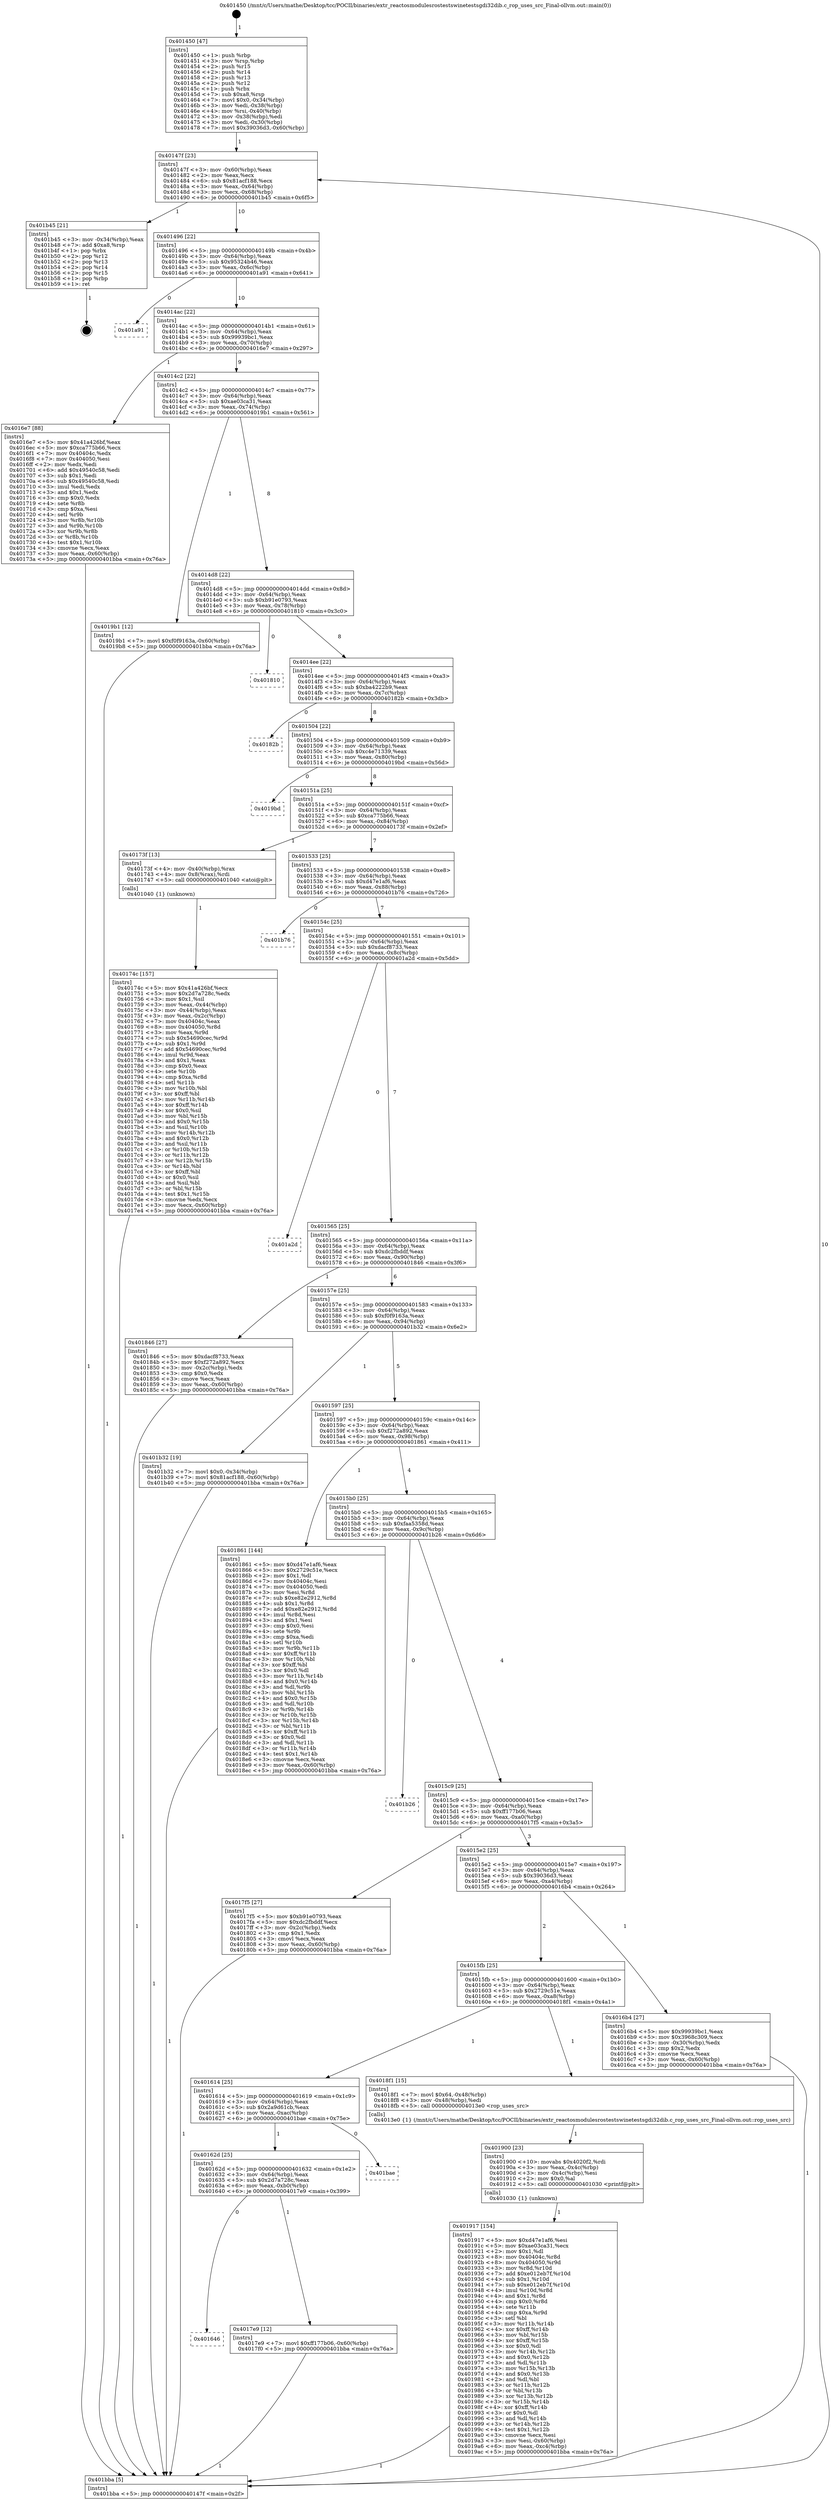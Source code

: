 digraph "0x401450" {
  label = "0x401450 (/mnt/c/Users/mathe/Desktop/tcc/POCII/binaries/extr_reactosmodulesrostestswinetestsgdi32dib.c_rop_uses_src_Final-ollvm.out::main(0))"
  labelloc = "t"
  node[shape=record]

  Entry [label="",width=0.3,height=0.3,shape=circle,fillcolor=black,style=filled]
  "0x40147f" [label="{
     0x40147f [23]\l
     | [instrs]\l
     &nbsp;&nbsp;0x40147f \<+3\>: mov -0x60(%rbp),%eax\l
     &nbsp;&nbsp;0x401482 \<+2\>: mov %eax,%ecx\l
     &nbsp;&nbsp;0x401484 \<+6\>: sub $0x81acf188,%ecx\l
     &nbsp;&nbsp;0x40148a \<+3\>: mov %eax,-0x64(%rbp)\l
     &nbsp;&nbsp;0x40148d \<+3\>: mov %ecx,-0x68(%rbp)\l
     &nbsp;&nbsp;0x401490 \<+6\>: je 0000000000401b45 \<main+0x6f5\>\l
  }"]
  "0x401b45" [label="{
     0x401b45 [21]\l
     | [instrs]\l
     &nbsp;&nbsp;0x401b45 \<+3\>: mov -0x34(%rbp),%eax\l
     &nbsp;&nbsp;0x401b48 \<+7\>: add $0xa8,%rsp\l
     &nbsp;&nbsp;0x401b4f \<+1\>: pop %rbx\l
     &nbsp;&nbsp;0x401b50 \<+2\>: pop %r12\l
     &nbsp;&nbsp;0x401b52 \<+2\>: pop %r13\l
     &nbsp;&nbsp;0x401b54 \<+2\>: pop %r14\l
     &nbsp;&nbsp;0x401b56 \<+2\>: pop %r15\l
     &nbsp;&nbsp;0x401b58 \<+1\>: pop %rbp\l
     &nbsp;&nbsp;0x401b59 \<+1\>: ret\l
  }"]
  "0x401496" [label="{
     0x401496 [22]\l
     | [instrs]\l
     &nbsp;&nbsp;0x401496 \<+5\>: jmp 000000000040149b \<main+0x4b\>\l
     &nbsp;&nbsp;0x40149b \<+3\>: mov -0x64(%rbp),%eax\l
     &nbsp;&nbsp;0x40149e \<+5\>: sub $0x95324b46,%eax\l
     &nbsp;&nbsp;0x4014a3 \<+3\>: mov %eax,-0x6c(%rbp)\l
     &nbsp;&nbsp;0x4014a6 \<+6\>: je 0000000000401a91 \<main+0x641\>\l
  }"]
  Exit [label="",width=0.3,height=0.3,shape=circle,fillcolor=black,style=filled,peripheries=2]
  "0x401a91" [label="{
     0x401a91\l
  }", style=dashed]
  "0x4014ac" [label="{
     0x4014ac [22]\l
     | [instrs]\l
     &nbsp;&nbsp;0x4014ac \<+5\>: jmp 00000000004014b1 \<main+0x61\>\l
     &nbsp;&nbsp;0x4014b1 \<+3\>: mov -0x64(%rbp),%eax\l
     &nbsp;&nbsp;0x4014b4 \<+5\>: sub $0x99939bc1,%eax\l
     &nbsp;&nbsp;0x4014b9 \<+3\>: mov %eax,-0x70(%rbp)\l
     &nbsp;&nbsp;0x4014bc \<+6\>: je 00000000004016e7 \<main+0x297\>\l
  }"]
  "0x401917" [label="{
     0x401917 [154]\l
     | [instrs]\l
     &nbsp;&nbsp;0x401917 \<+5\>: mov $0xd47e1af6,%esi\l
     &nbsp;&nbsp;0x40191c \<+5\>: mov $0xae03ca31,%ecx\l
     &nbsp;&nbsp;0x401921 \<+2\>: mov $0x1,%dl\l
     &nbsp;&nbsp;0x401923 \<+8\>: mov 0x40404c,%r8d\l
     &nbsp;&nbsp;0x40192b \<+8\>: mov 0x404050,%r9d\l
     &nbsp;&nbsp;0x401933 \<+3\>: mov %r8d,%r10d\l
     &nbsp;&nbsp;0x401936 \<+7\>: add $0xe012eb7f,%r10d\l
     &nbsp;&nbsp;0x40193d \<+4\>: sub $0x1,%r10d\l
     &nbsp;&nbsp;0x401941 \<+7\>: sub $0xe012eb7f,%r10d\l
     &nbsp;&nbsp;0x401948 \<+4\>: imul %r10d,%r8d\l
     &nbsp;&nbsp;0x40194c \<+4\>: and $0x1,%r8d\l
     &nbsp;&nbsp;0x401950 \<+4\>: cmp $0x0,%r8d\l
     &nbsp;&nbsp;0x401954 \<+4\>: sete %r11b\l
     &nbsp;&nbsp;0x401958 \<+4\>: cmp $0xa,%r9d\l
     &nbsp;&nbsp;0x40195c \<+3\>: setl %bl\l
     &nbsp;&nbsp;0x40195f \<+3\>: mov %r11b,%r14b\l
     &nbsp;&nbsp;0x401962 \<+4\>: xor $0xff,%r14b\l
     &nbsp;&nbsp;0x401966 \<+3\>: mov %bl,%r15b\l
     &nbsp;&nbsp;0x401969 \<+4\>: xor $0xff,%r15b\l
     &nbsp;&nbsp;0x40196d \<+3\>: xor $0x0,%dl\l
     &nbsp;&nbsp;0x401970 \<+3\>: mov %r14b,%r12b\l
     &nbsp;&nbsp;0x401973 \<+4\>: and $0x0,%r12b\l
     &nbsp;&nbsp;0x401977 \<+3\>: and %dl,%r11b\l
     &nbsp;&nbsp;0x40197a \<+3\>: mov %r15b,%r13b\l
     &nbsp;&nbsp;0x40197d \<+4\>: and $0x0,%r13b\l
     &nbsp;&nbsp;0x401981 \<+2\>: and %dl,%bl\l
     &nbsp;&nbsp;0x401983 \<+3\>: or %r11b,%r12b\l
     &nbsp;&nbsp;0x401986 \<+3\>: or %bl,%r13b\l
     &nbsp;&nbsp;0x401989 \<+3\>: xor %r13b,%r12b\l
     &nbsp;&nbsp;0x40198c \<+3\>: or %r15b,%r14b\l
     &nbsp;&nbsp;0x40198f \<+4\>: xor $0xff,%r14b\l
     &nbsp;&nbsp;0x401993 \<+3\>: or $0x0,%dl\l
     &nbsp;&nbsp;0x401996 \<+3\>: and %dl,%r14b\l
     &nbsp;&nbsp;0x401999 \<+3\>: or %r14b,%r12b\l
     &nbsp;&nbsp;0x40199c \<+4\>: test $0x1,%r12b\l
     &nbsp;&nbsp;0x4019a0 \<+3\>: cmovne %ecx,%esi\l
     &nbsp;&nbsp;0x4019a3 \<+3\>: mov %esi,-0x60(%rbp)\l
     &nbsp;&nbsp;0x4019a6 \<+6\>: mov %eax,-0xc4(%rbp)\l
     &nbsp;&nbsp;0x4019ac \<+5\>: jmp 0000000000401bba \<main+0x76a\>\l
  }"]
  "0x4016e7" [label="{
     0x4016e7 [88]\l
     | [instrs]\l
     &nbsp;&nbsp;0x4016e7 \<+5\>: mov $0x41a426bf,%eax\l
     &nbsp;&nbsp;0x4016ec \<+5\>: mov $0xca775b66,%ecx\l
     &nbsp;&nbsp;0x4016f1 \<+7\>: mov 0x40404c,%edx\l
     &nbsp;&nbsp;0x4016f8 \<+7\>: mov 0x404050,%esi\l
     &nbsp;&nbsp;0x4016ff \<+2\>: mov %edx,%edi\l
     &nbsp;&nbsp;0x401701 \<+6\>: add $0x49540c58,%edi\l
     &nbsp;&nbsp;0x401707 \<+3\>: sub $0x1,%edi\l
     &nbsp;&nbsp;0x40170a \<+6\>: sub $0x49540c58,%edi\l
     &nbsp;&nbsp;0x401710 \<+3\>: imul %edi,%edx\l
     &nbsp;&nbsp;0x401713 \<+3\>: and $0x1,%edx\l
     &nbsp;&nbsp;0x401716 \<+3\>: cmp $0x0,%edx\l
     &nbsp;&nbsp;0x401719 \<+4\>: sete %r8b\l
     &nbsp;&nbsp;0x40171d \<+3\>: cmp $0xa,%esi\l
     &nbsp;&nbsp;0x401720 \<+4\>: setl %r9b\l
     &nbsp;&nbsp;0x401724 \<+3\>: mov %r8b,%r10b\l
     &nbsp;&nbsp;0x401727 \<+3\>: and %r9b,%r10b\l
     &nbsp;&nbsp;0x40172a \<+3\>: xor %r9b,%r8b\l
     &nbsp;&nbsp;0x40172d \<+3\>: or %r8b,%r10b\l
     &nbsp;&nbsp;0x401730 \<+4\>: test $0x1,%r10b\l
     &nbsp;&nbsp;0x401734 \<+3\>: cmovne %ecx,%eax\l
     &nbsp;&nbsp;0x401737 \<+3\>: mov %eax,-0x60(%rbp)\l
     &nbsp;&nbsp;0x40173a \<+5\>: jmp 0000000000401bba \<main+0x76a\>\l
  }"]
  "0x4014c2" [label="{
     0x4014c2 [22]\l
     | [instrs]\l
     &nbsp;&nbsp;0x4014c2 \<+5\>: jmp 00000000004014c7 \<main+0x77\>\l
     &nbsp;&nbsp;0x4014c7 \<+3\>: mov -0x64(%rbp),%eax\l
     &nbsp;&nbsp;0x4014ca \<+5\>: sub $0xae03ca31,%eax\l
     &nbsp;&nbsp;0x4014cf \<+3\>: mov %eax,-0x74(%rbp)\l
     &nbsp;&nbsp;0x4014d2 \<+6\>: je 00000000004019b1 \<main+0x561\>\l
  }"]
  "0x401900" [label="{
     0x401900 [23]\l
     | [instrs]\l
     &nbsp;&nbsp;0x401900 \<+10\>: movabs $0x4020f2,%rdi\l
     &nbsp;&nbsp;0x40190a \<+3\>: mov %eax,-0x4c(%rbp)\l
     &nbsp;&nbsp;0x40190d \<+3\>: mov -0x4c(%rbp),%esi\l
     &nbsp;&nbsp;0x401910 \<+2\>: mov $0x0,%al\l
     &nbsp;&nbsp;0x401912 \<+5\>: call 0000000000401030 \<printf@plt\>\l
     | [calls]\l
     &nbsp;&nbsp;0x401030 \{1\} (unknown)\l
  }"]
  "0x4019b1" [label="{
     0x4019b1 [12]\l
     | [instrs]\l
     &nbsp;&nbsp;0x4019b1 \<+7\>: movl $0xf0f9163a,-0x60(%rbp)\l
     &nbsp;&nbsp;0x4019b8 \<+5\>: jmp 0000000000401bba \<main+0x76a\>\l
  }"]
  "0x4014d8" [label="{
     0x4014d8 [22]\l
     | [instrs]\l
     &nbsp;&nbsp;0x4014d8 \<+5\>: jmp 00000000004014dd \<main+0x8d\>\l
     &nbsp;&nbsp;0x4014dd \<+3\>: mov -0x64(%rbp),%eax\l
     &nbsp;&nbsp;0x4014e0 \<+5\>: sub $0xb91e0793,%eax\l
     &nbsp;&nbsp;0x4014e5 \<+3\>: mov %eax,-0x78(%rbp)\l
     &nbsp;&nbsp;0x4014e8 \<+6\>: je 0000000000401810 \<main+0x3c0\>\l
  }"]
  "0x401646" [label="{
     0x401646\l
  }", style=dashed]
  "0x401810" [label="{
     0x401810\l
  }", style=dashed]
  "0x4014ee" [label="{
     0x4014ee [22]\l
     | [instrs]\l
     &nbsp;&nbsp;0x4014ee \<+5\>: jmp 00000000004014f3 \<main+0xa3\>\l
     &nbsp;&nbsp;0x4014f3 \<+3\>: mov -0x64(%rbp),%eax\l
     &nbsp;&nbsp;0x4014f6 \<+5\>: sub $0xba4222b9,%eax\l
     &nbsp;&nbsp;0x4014fb \<+3\>: mov %eax,-0x7c(%rbp)\l
     &nbsp;&nbsp;0x4014fe \<+6\>: je 000000000040182b \<main+0x3db\>\l
  }"]
  "0x4017e9" [label="{
     0x4017e9 [12]\l
     | [instrs]\l
     &nbsp;&nbsp;0x4017e9 \<+7\>: movl $0xff177b06,-0x60(%rbp)\l
     &nbsp;&nbsp;0x4017f0 \<+5\>: jmp 0000000000401bba \<main+0x76a\>\l
  }"]
  "0x40182b" [label="{
     0x40182b\l
  }", style=dashed]
  "0x401504" [label="{
     0x401504 [22]\l
     | [instrs]\l
     &nbsp;&nbsp;0x401504 \<+5\>: jmp 0000000000401509 \<main+0xb9\>\l
     &nbsp;&nbsp;0x401509 \<+3\>: mov -0x64(%rbp),%eax\l
     &nbsp;&nbsp;0x40150c \<+5\>: sub $0xc4e71339,%eax\l
     &nbsp;&nbsp;0x401511 \<+3\>: mov %eax,-0x80(%rbp)\l
     &nbsp;&nbsp;0x401514 \<+6\>: je 00000000004019bd \<main+0x56d\>\l
  }"]
  "0x40162d" [label="{
     0x40162d [25]\l
     | [instrs]\l
     &nbsp;&nbsp;0x40162d \<+5\>: jmp 0000000000401632 \<main+0x1e2\>\l
     &nbsp;&nbsp;0x401632 \<+3\>: mov -0x64(%rbp),%eax\l
     &nbsp;&nbsp;0x401635 \<+5\>: sub $0x2d7a728c,%eax\l
     &nbsp;&nbsp;0x40163a \<+6\>: mov %eax,-0xb0(%rbp)\l
     &nbsp;&nbsp;0x401640 \<+6\>: je 00000000004017e9 \<main+0x399\>\l
  }"]
  "0x4019bd" [label="{
     0x4019bd\l
  }", style=dashed]
  "0x40151a" [label="{
     0x40151a [25]\l
     | [instrs]\l
     &nbsp;&nbsp;0x40151a \<+5\>: jmp 000000000040151f \<main+0xcf\>\l
     &nbsp;&nbsp;0x40151f \<+3\>: mov -0x64(%rbp),%eax\l
     &nbsp;&nbsp;0x401522 \<+5\>: sub $0xca775b66,%eax\l
     &nbsp;&nbsp;0x401527 \<+6\>: mov %eax,-0x84(%rbp)\l
     &nbsp;&nbsp;0x40152d \<+6\>: je 000000000040173f \<main+0x2ef\>\l
  }"]
  "0x401bae" [label="{
     0x401bae\l
  }", style=dashed]
  "0x40173f" [label="{
     0x40173f [13]\l
     | [instrs]\l
     &nbsp;&nbsp;0x40173f \<+4\>: mov -0x40(%rbp),%rax\l
     &nbsp;&nbsp;0x401743 \<+4\>: mov 0x8(%rax),%rdi\l
     &nbsp;&nbsp;0x401747 \<+5\>: call 0000000000401040 \<atoi@plt\>\l
     | [calls]\l
     &nbsp;&nbsp;0x401040 \{1\} (unknown)\l
  }"]
  "0x401533" [label="{
     0x401533 [25]\l
     | [instrs]\l
     &nbsp;&nbsp;0x401533 \<+5\>: jmp 0000000000401538 \<main+0xe8\>\l
     &nbsp;&nbsp;0x401538 \<+3\>: mov -0x64(%rbp),%eax\l
     &nbsp;&nbsp;0x40153b \<+5\>: sub $0xd47e1af6,%eax\l
     &nbsp;&nbsp;0x401540 \<+6\>: mov %eax,-0x88(%rbp)\l
     &nbsp;&nbsp;0x401546 \<+6\>: je 0000000000401b76 \<main+0x726\>\l
  }"]
  "0x401614" [label="{
     0x401614 [25]\l
     | [instrs]\l
     &nbsp;&nbsp;0x401614 \<+5\>: jmp 0000000000401619 \<main+0x1c9\>\l
     &nbsp;&nbsp;0x401619 \<+3\>: mov -0x64(%rbp),%eax\l
     &nbsp;&nbsp;0x40161c \<+5\>: sub $0x2a9d61cb,%eax\l
     &nbsp;&nbsp;0x401621 \<+6\>: mov %eax,-0xac(%rbp)\l
     &nbsp;&nbsp;0x401627 \<+6\>: je 0000000000401bae \<main+0x75e\>\l
  }"]
  "0x401b76" [label="{
     0x401b76\l
  }", style=dashed]
  "0x40154c" [label="{
     0x40154c [25]\l
     | [instrs]\l
     &nbsp;&nbsp;0x40154c \<+5\>: jmp 0000000000401551 \<main+0x101\>\l
     &nbsp;&nbsp;0x401551 \<+3\>: mov -0x64(%rbp),%eax\l
     &nbsp;&nbsp;0x401554 \<+5\>: sub $0xdacf8733,%eax\l
     &nbsp;&nbsp;0x401559 \<+6\>: mov %eax,-0x8c(%rbp)\l
     &nbsp;&nbsp;0x40155f \<+6\>: je 0000000000401a2d \<main+0x5dd\>\l
  }"]
  "0x4018f1" [label="{
     0x4018f1 [15]\l
     | [instrs]\l
     &nbsp;&nbsp;0x4018f1 \<+7\>: movl $0x64,-0x48(%rbp)\l
     &nbsp;&nbsp;0x4018f8 \<+3\>: mov -0x48(%rbp),%edi\l
     &nbsp;&nbsp;0x4018fb \<+5\>: call 00000000004013e0 \<rop_uses_src\>\l
     | [calls]\l
     &nbsp;&nbsp;0x4013e0 \{1\} (/mnt/c/Users/mathe/Desktop/tcc/POCII/binaries/extr_reactosmodulesrostestswinetestsgdi32dib.c_rop_uses_src_Final-ollvm.out::rop_uses_src)\l
  }"]
  "0x401a2d" [label="{
     0x401a2d\l
  }", style=dashed]
  "0x401565" [label="{
     0x401565 [25]\l
     | [instrs]\l
     &nbsp;&nbsp;0x401565 \<+5\>: jmp 000000000040156a \<main+0x11a\>\l
     &nbsp;&nbsp;0x40156a \<+3\>: mov -0x64(%rbp),%eax\l
     &nbsp;&nbsp;0x40156d \<+5\>: sub $0xdc2fbddf,%eax\l
     &nbsp;&nbsp;0x401572 \<+6\>: mov %eax,-0x90(%rbp)\l
     &nbsp;&nbsp;0x401578 \<+6\>: je 0000000000401846 \<main+0x3f6\>\l
  }"]
  "0x40174c" [label="{
     0x40174c [157]\l
     | [instrs]\l
     &nbsp;&nbsp;0x40174c \<+5\>: mov $0x41a426bf,%ecx\l
     &nbsp;&nbsp;0x401751 \<+5\>: mov $0x2d7a728c,%edx\l
     &nbsp;&nbsp;0x401756 \<+3\>: mov $0x1,%sil\l
     &nbsp;&nbsp;0x401759 \<+3\>: mov %eax,-0x44(%rbp)\l
     &nbsp;&nbsp;0x40175c \<+3\>: mov -0x44(%rbp),%eax\l
     &nbsp;&nbsp;0x40175f \<+3\>: mov %eax,-0x2c(%rbp)\l
     &nbsp;&nbsp;0x401762 \<+7\>: mov 0x40404c,%eax\l
     &nbsp;&nbsp;0x401769 \<+8\>: mov 0x404050,%r8d\l
     &nbsp;&nbsp;0x401771 \<+3\>: mov %eax,%r9d\l
     &nbsp;&nbsp;0x401774 \<+7\>: sub $0x54690cec,%r9d\l
     &nbsp;&nbsp;0x40177b \<+4\>: sub $0x1,%r9d\l
     &nbsp;&nbsp;0x40177f \<+7\>: add $0x54690cec,%r9d\l
     &nbsp;&nbsp;0x401786 \<+4\>: imul %r9d,%eax\l
     &nbsp;&nbsp;0x40178a \<+3\>: and $0x1,%eax\l
     &nbsp;&nbsp;0x40178d \<+3\>: cmp $0x0,%eax\l
     &nbsp;&nbsp;0x401790 \<+4\>: sete %r10b\l
     &nbsp;&nbsp;0x401794 \<+4\>: cmp $0xa,%r8d\l
     &nbsp;&nbsp;0x401798 \<+4\>: setl %r11b\l
     &nbsp;&nbsp;0x40179c \<+3\>: mov %r10b,%bl\l
     &nbsp;&nbsp;0x40179f \<+3\>: xor $0xff,%bl\l
     &nbsp;&nbsp;0x4017a2 \<+3\>: mov %r11b,%r14b\l
     &nbsp;&nbsp;0x4017a5 \<+4\>: xor $0xff,%r14b\l
     &nbsp;&nbsp;0x4017a9 \<+4\>: xor $0x0,%sil\l
     &nbsp;&nbsp;0x4017ad \<+3\>: mov %bl,%r15b\l
     &nbsp;&nbsp;0x4017b0 \<+4\>: and $0x0,%r15b\l
     &nbsp;&nbsp;0x4017b4 \<+3\>: and %sil,%r10b\l
     &nbsp;&nbsp;0x4017b7 \<+3\>: mov %r14b,%r12b\l
     &nbsp;&nbsp;0x4017ba \<+4\>: and $0x0,%r12b\l
     &nbsp;&nbsp;0x4017be \<+3\>: and %sil,%r11b\l
     &nbsp;&nbsp;0x4017c1 \<+3\>: or %r10b,%r15b\l
     &nbsp;&nbsp;0x4017c4 \<+3\>: or %r11b,%r12b\l
     &nbsp;&nbsp;0x4017c7 \<+3\>: xor %r12b,%r15b\l
     &nbsp;&nbsp;0x4017ca \<+3\>: or %r14b,%bl\l
     &nbsp;&nbsp;0x4017cd \<+3\>: xor $0xff,%bl\l
     &nbsp;&nbsp;0x4017d0 \<+4\>: or $0x0,%sil\l
     &nbsp;&nbsp;0x4017d4 \<+3\>: and %sil,%bl\l
     &nbsp;&nbsp;0x4017d7 \<+3\>: or %bl,%r15b\l
     &nbsp;&nbsp;0x4017da \<+4\>: test $0x1,%r15b\l
     &nbsp;&nbsp;0x4017de \<+3\>: cmovne %edx,%ecx\l
     &nbsp;&nbsp;0x4017e1 \<+3\>: mov %ecx,-0x60(%rbp)\l
     &nbsp;&nbsp;0x4017e4 \<+5\>: jmp 0000000000401bba \<main+0x76a\>\l
  }"]
  "0x401846" [label="{
     0x401846 [27]\l
     | [instrs]\l
     &nbsp;&nbsp;0x401846 \<+5\>: mov $0xdacf8733,%eax\l
     &nbsp;&nbsp;0x40184b \<+5\>: mov $0xf272a892,%ecx\l
     &nbsp;&nbsp;0x401850 \<+3\>: mov -0x2c(%rbp),%edx\l
     &nbsp;&nbsp;0x401853 \<+3\>: cmp $0x0,%edx\l
     &nbsp;&nbsp;0x401856 \<+3\>: cmove %ecx,%eax\l
     &nbsp;&nbsp;0x401859 \<+3\>: mov %eax,-0x60(%rbp)\l
     &nbsp;&nbsp;0x40185c \<+5\>: jmp 0000000000401bba \<main+0x76a\>\l
  }"]
  "0x40157e" [label="{
     0x40157e [25]\l
     | [instrs]\l
     &nbsp;&nbsp;0x40157e \<+5\>: jmp 0000000000401583 \<main+0x133\>\l
     &nbsp;&nbsp;0x401583 \<+3\>: mov -0x64(%rbp),%eax\l
     &nbsp;&nbsp;0x401586 \<+5\>: sub $0xf0f9163a,%eax\l
     &nbsp;&nbsp;0x40158b \<+6\>: mov %eax,-0x94(%rbp)\l
     &nbsp;&nbsp;0x401591 \<+6\>: je 0000000000401b32 \<main+0x6e2\>\l
  }"]
  "0x401450" [label="{
     0x401450 [47]\l
     | [instrs]\l
     &nbsp;&nbsp;0x401450 \<+1\>: push %rbp\l
     &nbsp;&nbsp;0x401451 \<+3\>: mov %rsp,%rbp\l
     &nbsp;&nbsp;0x401454 \<+2\>: push %r15\l
     &nbsp;&nbsp;0x401456 \<+2\>: push %r14\l
     &nbsp;&nbsp;0x401458 \<+2\>: push %r13\l
     &nbsp;&nbsp;0x40145a \<+2\>: push %r12\l
     &nbsp;&nbsp;0x40145c \<+1\>: push %rbx\l
     &nbsp;&nbsp;0x40145d \<+7\>: sub $0xa8,%rsp\l
     &nbsp;&nbsp;0x401464 \<+7\>: movl $0x0,-0x34(%rbp)\l
     &nbsp;&nbsp;0x40146b \<+3\>: mov %edi,-0x38(%rbp)\l
     &nbsp;&nbsp;0x40146e \<+4\>: mov %rsi,-0x40(%rbp)\l
     &nbsp;&nbsp;0x401472 \<+3\>: mov -0x38(%rbp),%edi\l
     &nbsp;&nbsp;0x401475 \<+3\>: mov %edi,-0x30(%rbp)\l
     &nbsp;&nbsp;0x401478 \<+7\>: movl $0x39036d3,-0x60(%rbp)\l
  }"]
  "0x401b32" [label="{
     0x401b32 [19]\l
     | [instrs]\l
     &nbsp;&nbsp;0x401b32 \<+7\>: movl $0x0,-0x34(%rbp)\l
     &nbsp;&nbsp;0x401b39 \<+7\>: movl $0x81acf188,-0x60(%rbp)\l
     &nbsp;&nbsp;0x401b40 \<+5\>: jmp 0000000000401bba \<main+0x76a\>\l
  }"]
  "0x401597" [label="{
     0x401597 [25]\l
     | [instrs]\l
     &nbsp;&nbsp;0x401597 \<+5\>: jmp 000000000040159c \<main+0x14c\>\l
     &nbsp;&nbsp;0x40159c \<+3\>: mov -0x64(%rbp),%eax\l
     &nbsp;&nbsp;0x40159f \<+5\>: sub $0xf272a892,%eax\l
     &nbsp;&nbsp;0x4015a4 \<+6\>: mov %eax,-0x98(%rbp)\l
     &nbsp;&nbsp;0x4015aa \<+6\>: je 0000000000401861 \<main+0x411\>\l
  }"]
  "0x401bba" [label="{
     0x401bba [5]\l
     | [instrs]\l
     &nbsp;&nbsp;0x401bba \<+5\>: jmp 000000000040147f \<main+0x2f\>\l
  }"]
  "0x401861" [label="{
     0x401861 [144]\l
     | [instrs]\l
     &nbsp;&nbsp;0x401861 \<+5\>: mov $0xd47e1af6,%eax\l
     &nbsp;&nbsp;0x401866 \<+5\>: mov $0x2729c51e,%ecx\l
     &nbsp;&nbsp;0x40186b \<+2\>: mov $0x1,%dl\l
     &nbsp;&nbsp;0x40186d \<+7\>: mov 0x40404c,%esi\l
     &nbsp;&nbsp;0x401874 \<+7\>: mov 0x404050,%edi\l
     &nbsp;&nbsp;0x40187b \<+3\>: mov %esi,%r8d\l
     &nbsp;&nbsp;0x40187e \<+7\>: sub $0xe82e2912,%r8d\l
     &nbsp;&nbsp;0x401885 \<+4\>: sub $0x1,%r8d\l
     &nbsp;&nbsp;0x401889 \<+7\>: add $0xe82e2912,%r8d\l
     &nbsp;&nbsp;0x401890 \<+4\>: imul %r8d,%esi\l
     &nbsp;&nbsp;0x401894 \<+3\>: and $0x1,%esi\l
     &nbsp;&nbsp;0x401897 \<+3\>: cmp $0x0,%esi\l
     &nbsp;&nbsp;0x40189a \<+4\>: sete %r9b\l
     &nbsp;&nbsp;0x40189e \<+3\>: cmp $0xa,%edi\l
     &nbsp;&nbsp;0x4018a1 \<+4\>: setl %r10b\l
     &nbsp;&nbsp;0x4018a5 \<+3\>: mov %r9b,%r11b\l
     &nbsp;&nbsp;0x4018a8 \<+4\>: xor $0xff,%r11b\l
     &nbsp;&nbsp;0x4018ac \<+3\>: mov %r10b,%bl\l
     &nbsp;&nbsp;0x4018af \<+3\>: xor $0xff,%bl\l
     &nbsp;&nbsp;0x4018b2 \<+3\>: xor $0x0,%dl\l
     &nbsp;&nbsp;0x4018b5 \<+3\>: mov %r11b,%r14b\l
     &nbsp;&nbsp;0x4018b8 \<+4\>: and $0x0,%r14b\l
     &nbsp;&nbsp;0x4018bc \<+3\>: and %dl,%r9b\l
     &nbsp;&nbsp;0x4018bf \<+3\>: mov %bl,%r15b\l
     &nbsp;&nbsp;0x4018c2 \<+4\>: and $0x0,%r15b\l
     &nbsp;&nbsp;0x4018c6 \<+3\>: and %dl,%r10b\l
     &nbsp;&nbsp;0x4018c9 \<+3\>: or %r9b,%r14b\l
     &nbsp;&nbsp;0x4018cc \<+3\>: or %r10b,%r15b\l
     &nbsp;&nbsp;0x4018cf \<+3\>: xor %r15b,%r14b\l
     &nbsp;&nbsp;0x4018d2 \<+3\>: or %bl,%r11b\l
     &nbsp;&nbsp;0x4018d5 \<+4\>: xor $0xff,%r11b\l
     &nbsp;&nbsp;0x4018d9 \<+3\>: or $0x0,%dl\l
     &nbsp;&nbsp;0x4018dc \<+3\>: and %dl,%r11b\l
     &nbsp;&nbsp;0x4018df \<+3\>: or %r11b,%r14b\l
     &nbsp;&nbsp;0x4018e2 \<+4\>: test $0x1,%r14b\l
     &nbsp;&nbsp;0x4018e6 \<+3\>: cmovne %ecx,%eax\l
     &nbsp;&nbsp;0x4018e9 \<+3\>: mov %eax,-0x60(%rbp)\l
     &nbsp;&nbsp;0x4018ec \<+5\>: jmp 0000000000401bba \<main+0x76a\>\l
  }"]
  "0x4015b0" [label="{
     0x4015b0 [25]\l
     | [instrs]\l
     &nbsp;&nbsp;0x4015b0 \<+5\>: jmp 00000000004015b5 \<main+0x165\>\l
     &nbsp;&nbsp;0x4015b5 \<+3\>: mov -0x64(%rbp),%eax\l
     &nbsp;&nbsp;0x4015b8 \<+5\>: sub $0xfaa5358d,%eax\l
     &nbsp;&nbsp;0x4015bd \<+6\>: mov %eax,-0x9c(%rbp)\l
     &nbsp;&nbsp;0x4015c3 \<+6\>: je 0000000000401b26 \<main+0x6d6\>\l
  }"]
  "0x4015fb" [label="{
     0x4015fb [25]\l
     | [instrs]\l
     &nbsp;&nbsp;0x4015fb \<+5\>: jmp 0000000000401600 \<main+0x1b0\>\l
     &nbsp;&nbsp;0x401600 \<+3\>: mov -0x64(%rbp),%eax\l
     &nbsp;&nbsp;0x401603 \<+5\>: sub $0x2729c51e,%eax\l
     &nbsp;&nbsp;0x401608 \<+6\>: mov %eax,-0xa8(%rbp)\l
     &nbsp;&nbsp;0x40160e \<+6\>: je 00000000004018f1 \<main+0x4a1\>\l
  }"]
  "0x401b26" [label="{
     0x401b26\l
  }", style=dashed]
  "0x4015c9" [label="{
     0x4015c9 [25]\l
     | [instrs]\l
     &nbsp;&nbsp;0x4015c9 \<+5\>: jmp 00000000004015ce \<main+0x17e\>\l
     &nbsp;&nbsp;0x4015ce \<+3\>: mov -0x64(%rbp),%eax\l
     &nbsp;&nbsp;0x4015d1 \<+5\>: sub $0xff177b06,%eax\l
     &nbsp;&nbsp;0x4015d6 \<+6\>: mov %eax,-0xa0(%rbp)\l
     &nbsp;&nbsp;0x4015dc \<+6\>: je 00000000004017f5 \<main+0x3a5\>\l
  }"]
  "0x4016b4" [label="{
     0x4016b4 [27]\l
     | [instrs]\l
     &nbsp;&nbsp;0x4016b4 \<+5\>: mov $0x99939bc1,%eax\l
     &nbsp;&nbsp;0x4016b9 \<+5\>: mov $0x3968c309,%ecx\l
     &nbsp;&nbsp;0x4016be \<+3\>: mov -0x30(%rbp),%edx\l
     &nbsp;&nbsp;0x4016c1 \<+3\>: cmp $0x2,%edx\l
     &nbsp;&nbsp;0x4016c4 \<+3\>: cmovne %ecx,%eax\l
     &nbsp;&nbsp;0x4016c7 \<+3\>: mov %eax,-0x60(%rbp)\l
     &nbsp;&nbsp;0x4016ca \<+5\>: jmp 0000000000401bba \<main+0x76a\>\l
  }"]
  "0x4017f5" [label="{
     0x4017f5 [27]\l
     | [instrs]\l
     &nbsp;&nbsp;0x4017f5 \<+5\>: mov $0xb91e0793,%eax\l
     &nbsp;&nbsp;0x4017fa \<+5\>: mov $0xdc2fbddf,%ecx\l
     &nbsp;&nbsp;0x4017ff \<+3\>: mov -0x2c(%rbp),%edx\l
     &nbsp;&nbsp;0x401802 \<+3\>: cmp $0x1,%edx\l
     &nbsp;&nbsp;0x401805 \<+3\>: cmovl %ecx,%eax\l
     &nbsp;&nbsp;0x401808 \<+3\>: mov %eax,-0x60(%rbp)\l
     &nbsp;&nbsp;0x40180b \<+5\>: jmp 0000000000401bba \<main+0x76a\>\l
  }"]
  "0x4015e2" [label="{
     0x4015e2 [25]\l
     | [instrs]\l
     &nbsp;&nbsp;0x4015e2 \<+5\>: jmp 00000000004015e7 \<main+0x197\>\l
     &nbsp;&nbsp;0x4015e7 \<+3\>: mov -0x64(%rbp),%eax\l
     &nbsp;&nbsp;0x4015ea \<+5\>: sub $0x39036d3,%eax\l
     &nbsp;&nbsp;0x4015ef \<+6\>: mov %eax,-0xa4(%rbp)\l
     &nbsp;&nbsp;0x4015f5 \<+6\>: je 00000000004016b4 \<main+0x264\>\l
  }"]
  Entry -> "0x401450" [label=" 1"]
  "0x40147f" -> "0x401b45" [label=" 1"]
  "0x40147f" -> "0x401496" [label=" 10"]
  "0x401b45" -> Exit [label=" 1"]
  "0x401496" -> "0x401a91" [label=" 0"]
  "0x401496" -> "0x4014ac" [label=" 10"]
  "0x401b32" -> "0x401bba" [label=" 1"]
  "0x4014ac" -> "0x4016e7" [label=" 1"]
  "0x4014ac" -> "0x4014c2" [label=" 9"]
  "0x4019b1" -> "0x401bba" [label=" 1"]
  "0x4014c2" -> "0x4019b1" [label=" 1"]
  "0x4014c2" -> "0x4014d8" [label=" 8"]
  "0x401917" -> "0x401bba" [label=" 1"]
  "0x4014d8" -> "0x401810" [label=" 0"]
  "0x4014d8" -> "0x4014ee" [label=" 8"]
  "0x401900" -> "0x401917" [label=" 1"]
  "0x4014ee" -> "0x40182b" [label=" 0"]
  "0x4014ee" -> "0x401504" [label=" 8"]
  "0x4018f1" -> "0x401900" [label=" 1"]
  "0x401504" -> "0x4019bd" [label=" 0"]
  "0x401504" -> "0x40151a" [label=" 8"]
  "0x401846" -> "0x401bba" [label=" 1"]
  "0x40151a" -> "0x40173f" [label=" 1"]
  "0x40151a" -> "0x401533" [label=" 7"]
  "0x4017f5" -> "0x401bba" [label=" 1"]
  "0x401533" -> "0x401b76" [label=" 0"]
  "0x401533" -> "0x40154c" [label=" 7"]
  "0x40162d" -> "0x401646" [label=" 0"]
  "0x40154c" -> "0x401a2d" [label=" 0"]
  "0x40154c" -> "0x401565" [label=" 7"]
  "0x40162d" -> "0x4017e9" [label=" 1"]
  "0x401565" -> "0x401846" [label=" 1"]
  "0x401565" -> "0x40157e" [label=" 6"]
  "0x401614" -> "0x40162d" [label=" 1"]
  "0x40157e" -> "0x401b32" [label=" 1"]
  "0x40157e" -> "0x401597" [label=" 5"]
  "0x401614" -> "0x401bae" [label=" 0"]
  "0x401597" -> "0x401861" [label=" 1"]
  "0x401597" -> "0x4015b0" [label=" 4"]
  "0x4017e9" -> "0x401bba" [label=" 1"]
  "0x4015b0" -> "0x401b26" [label=" 0"]
  "0x4015b0" -> "0x4015c9" [label=" 4"]
  "0x4015fb" -> "0x401614" [label=" 1"]
  "0x4015c9" -> "0x4017f5" [label=" 1"]
  "0x4015c9" -> "0x4015e2" [label=" 3"]
  "0x4015fb" -> "0x4018f1" [label=" 1"]
  "0x4015e2" -> "0x4016b4" [label=" 1"]
  "0x4015e2" -> "0x4015fb" [label=" 2"]
  "0x4016b4" -> "0x401bba" [label=" 1"]
  "0x401450" -> "0x40147f" [label=" 1"]
  "0x401bba" -> "0x40147f" [label=" 10"]
  "0x4016e7" -> "0x401bba" [label=" 1"]
  "0x40173f" -> "0x40174c" [label=" 1"]
  "0x40174c" -> "0x401bba" [label=" 1"]
  "0x401861" -> "0x401bba" [label=" 1"]
}
